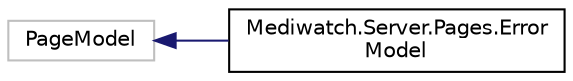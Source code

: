 digraph "Graphe hiérarchique des classes"
{
 // INTERACTIVE_SVG=YES
 // LATEX_PDF_SIZE
  edge [fontname="Helvetica",fontsize="10",labelfontname="Helvetica",labelfontsize="10"];
  node [fontname="Helvetica",fontsize="10",shape=record];
  rankdir="LR";
  Node10 [label="PageModel",height=0.2,width=0.4,color="grey75", fillcolor="white", style="filled",tooltip=" "];
  Node10 -> Node0 [dir="back",color="midnightblue",fontsize="10",style="solid",fontname="Helvetica"];
  Node0 [label="Mediwatch.Server.Pages.Error\lModel",height=0.2,width=0.4,color="black", fillcolor="white", style="filled",URL="$class_mediwatch_1_1_server_1_1_pages_1_1_error_model.html",tooltip=" "];
}
